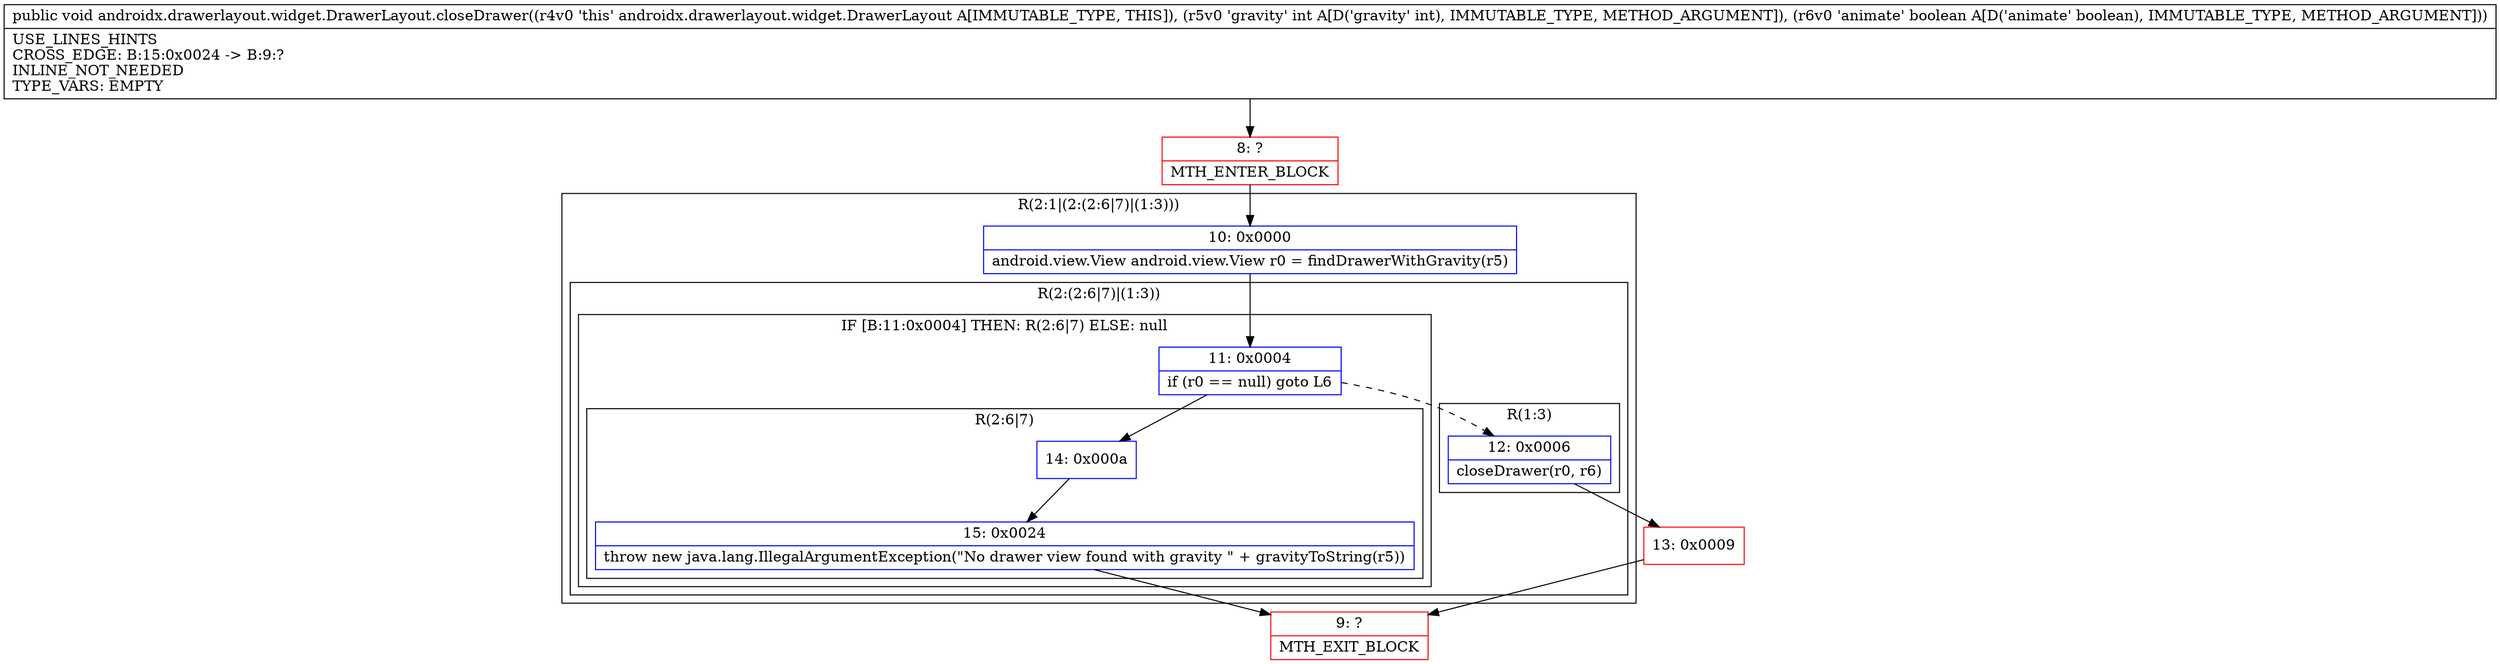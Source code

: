 digraph "CFG forandroidx.drawerlayout.widget.DrawerLayout.closeDrawer(IZ)V" {
subgraph cluster_Region_120359047 {
label = "R(2:1|(2:(2:6|7)|(1:3)))";
node [shape=record,color=blue];
Node_10 [shape=record,label="{10\:\ 0x0000|android.view.View android.view.View r0 = findDrawerWithGravity(r5)\l}"];
subgraph cluster_Region_406590920 {
label = "R(2:(2:6|7)|(1:3))";
node [shape=record,color=blue];
subgraph cluster_IfRegion_1839978221 {
label = "IF [B:11:0x0004] THEN: R(2:6|7) ELSE: null";
node [shape=record,color=blue];
Node_11 [shape=record,label="{11\:\ 0x0004|if (r0 == null) goto L6\l}"];
subgraph cluster_Region_1733609758 {
label = "R(2:6|7)";
node [shape=record,color=blue];
Node_14 [shape=record,label="{14\:\ 0x000a}"];
Node_15 [shape=record,label="{15\:\ 0x0024|throw new java.lang.IllegalArgumentException(\"No drawer view found with gravity \" + gravityToString(r5))\l}"];
}
}
subgraph cluster_Region_1545987609 {
label = "R(1:3)";
node [shape=record,color=blue];
Node_12 [shape=record,label="{12\:\ 0x0006|closeDrawer(r0, r6)\l}"];
}
}
}
Node_8 [shape=record,color=red,label="{8\:\ ?|MTH_ENTER_BLOCK\l}"];
Node_13 [shape=record,color=red,label="{13\:\ 0x0009}"];
Node_9 [shape=record,color=red,label="{9\:\ ?|MTH_EXIT_BLOCK\l}"];
MethodNode[shape=record,label="{public void androidx.drawerlayout.widget.DrawerLayout.closeDrawer((r4v0 'this' androidx.drawerlayout.widget.DrawerLayout A[IMMUTABLE_TYPE, THIS]), (r5v0 'gravity' int A[D('gravity' int), IMMUTABLE_TYPE, METHOD_ARGUMENT]), (r6v0 'animate' boolean A[D('animate' boolean), IMMUTABLE_TYPE, METHOD_ARGUMENT]))  | USE_LINES_HINTS\lCROSS_EDGE: B:15:0x0024 \-\> B:9:?\lINLINE_NOT_NEEDED\lTYPE_VARS: EMPTY\l}"];
MethodNode -> Node_8;Node_10 -> Node_11;
Node_11 -> Node_12[style=dashed];
Node_11 -> Node_14;
Node_14 -> Node_15;
Node_15 -> Node_9;
Node_12 -> Node_13;
Node_8 -> Node_10;
Node_13 -> Node_9;
}

